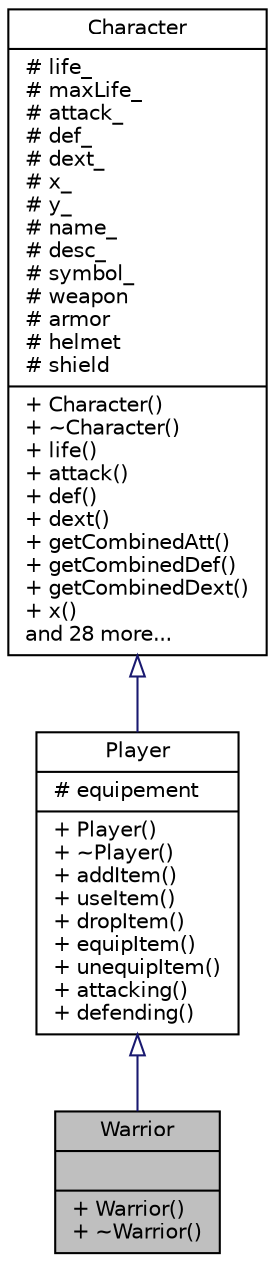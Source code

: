 digraph "Warrior"
{
  edge [fontname="Helvetica",fontsize="10",labelfontname="Helvetica",labelfontsize="10"];
  node [fontname="Helvetica",fontsize="10",shape=record];
  Node1 [label="{Warrior\n||+ Warrior()\l+ ~Warrior()\l}",height=0.2,width=0.4,color="black", fillcolor="grey75", style="filled" fontcolor="black"];
  Node2 -> Node1 [dir="back",color="midnightblue",fontsize="10",style="solid",arrowtail="onormal"];
  Node2 [label="{Player\n|# equipement\l|+ Player()\l+ ~Player()\l+ addItem()\l+ useItem()\l+ dropItem()\l+ equipItem()\l+ unequipItem()\l+ attacking()\l+ defending()\l}",height=0.2,width=0.4,color="black", fillcolor="white", style="filled",URL="$classPlayer.html"];
  Node3 -> Node2 [dir="back",color="midnightblue",fontsize="10",style="solid",arrowtail="onormal"];
  Node3 [label="{Character\n|# life_\l# maxLife_\l# attack_\l# def_\l# dext_\l# x_\l# y_\l# name_\l# desc_\l# symbol_\l# weapon\l# armor\l# helmet\l# shield\l|+ Character()\l+ ~Character()\l+ life()\l+ attack()\l+ def()\l+ dext()\l+ getCombinedAtt()\l+ getCombinedDef()\l+ getCombinedDext()\l+ x()\land 28 more...\l}",height=0.2,width=0.4,color="black", fillcolor="white", style="filled",URL="$classCharacter.html"];
}

